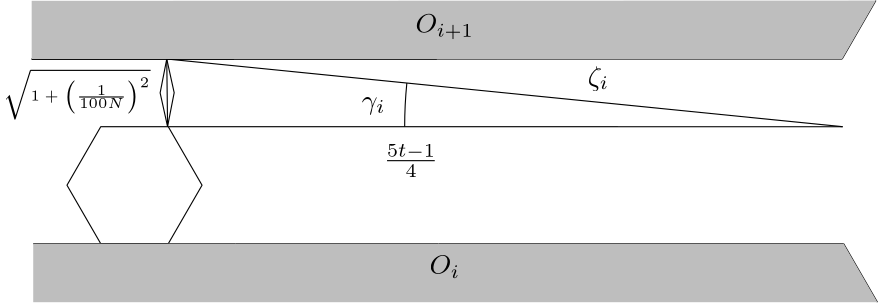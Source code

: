 <?xml version="1.0"?>
<!DOCTYPE ipe SYSTEM "ipe.dtd">
<ipe version="70107" creator="Ipe 7.2.2">
<info created="D:20160507153210" modified="D:20160716170440"/>
<ipestyle name="basic">
<symbol name="arrow/arc(spx)">
<path stroke="sym-stroke" fill="sym-stroke" pen="sym-pen">
0 0 m
-1 0.333 l
-1 -0.333 l
h
</path>
</symbol>
<symbol name="arrow/farc(spx)">
<path stroke="sym-stroke" fill="white" pen="sym-pen">
0 0 m
-1 0.333 l
-1 -0.333 l
h
</path>
</symbol>
<symbol name="arrow/ptarc(spx)">
<path stroke="sym-stroke" fill="sym-stroke" pen="sym-pen">
0 0 m
-1 0.333 l
-0.8 0 l
-1 -0.333 l
h
</path>
</symbol>
<symbol name="arrow/fptarc(spx)">
<path stroke="sym-stroke" fill="white" pen="sym-pen">
0 0 m
-1 0.333 l
-0.8 0 l
-1 -0.333 l
h
</path>
</symbol>
<symbol name="mark/circle(sx)" transformations="translations">
<path fill="sym-stroke">
0.6 0 0 0.6 0 0 e
0.4 0 0 0.4 0 0 e
</path>
</symbol>
<symbol name="mark/disk(sx)" transformations="translations">
<path fill="sym-stroke">
0.6 0 0 0.6 0 0 e
</path>
</symbol>
<symbol name="mark/fdisk(sfx)" transformations="translations">
<group>
<path fill="sym-fill">
0.5 0 0 0.5 0 0 e
</path>
<path fill="sym-stroke" fillrule="eofill">
0.6 0 0 0.6 0 0 e
0.4 0 0 0.4 0 0 e
</path>
</group>
</symbol>
<symbol name="mark/box(sx)" transformations="translations">
<path fill="sym-stroke" fillrule="eofill">
-0.6 -0.6 m
0.6 -0.6 l
0.6 0.6 l
-0.6 0.6 l
h
-0.4 -0.4 m
0.4 -0.4 l
0.4 0.4 l
-0.4 0.4 l
h
</path>
</symbol>
<symbol name="mark/square(sx)" transformations="translations">
<path fill="sym-stroke">
-0.6 -0.6 m
0.6 -0.6 l
0.6 0.6 l
-0.6 0.6 l
h
</path>
</symbol>
<symbol name="mark/fsquare(sfx)" transformations="translations">
<group>
<path fill="sym-fill">
-0.5 -0.5 m
0.5 -0.5 l
0.5 0.5 l
-0.5 0.5 l
h
</path>
<path fill="sym-stroke" fillrule="eofill">
-0.6 -0.6 m
0.6 -0.6 l
0.6 0.6 l
-0.6 0.6 l
h
-0.4 -0.4 m
0.4 -0.4 l
0.4 0.4 l
-0.4 0.4 l
h
</path>
</group>
</symbol>
<symbol name="mark/cross(sx)" transformations="translations">
<group>
<path fill="sym-stroke">
-0.43 -0.57 m
0.57 0.43 l
0.43 0.57 l
-0.57 -0.43 l
h
</path>
<path fill="sym-stroke">
-0.43 0.57 m
0.57 -0.43 l
0.43 -0.57 l
-0.57 0.43 l
h
</path>
</group>
</symbol>
<symbol name="arrow/fnormal(spx)">
<path stroke="sym-stroke" fill="white" pen="sym-pen">
0 0 m
-1 0.333 l
-1 -0.333 l
h
</path>
</symbol>
<symbol name="arrow/pointed(spx)">
<path stroke="sym-stroke" fill="sym-stroke" pen="sym-pen">
0 0 m
-1 0.333 l
-0.8 0 l
-1 -0.333 l
h
</path>
</symbol>
<symbol name="arrow/fpointed(spx)">
<path stroke="sym-stroke" fill="white" pen="sym-pen">
0 0 m
-1 0.333 l
-0.8 0 l
-1 -0.333 l
h
</path>
</symbol>
<symbol name="arrow/linear(spx)">
<path stroke="sym-stroke" pen="sym-pen">
-1 0.333 m
0 0 l
-1 -0.333 l
</path>
</symbol>
<symbol name="arrow/fdouble(spx)">
<path stroke="sym-stroke" fill="white" pen="sym-pen">
0 0 m
-1 0.333 l
-1 -0.333 l
h
-1 0 m
-2 0.333 l
-2 -0.333 l
h
</path>
</symbol>
<symbol name="arrow/double(spx)">
<path stroke="sym-stroke" fill="sym-stroke" pen="sym-pen">
0 0 m
-1 0.333 l
-1 -0.333 l
h
-1 0 m
-2 0.333 l
-2 -0.333 l
h
</path>
</symbol>
<pen name="heavier" value="0.8"/>
<pen name="fat" value="1.2"/>
<pen name="ultrafat" value="2"/>
<symbolsize name="large" value="5"/>
<symbolsize name="small" value="2"/>
<symbolsize name="tiny" value="1.1"/>
<arrowsize name="large" value="10"/>
<arrowsize name="small" value="5"/>
<arrowsize name="tiny" value="3"/>
<color name="red" value="1 0 0"/>
<color name="green" value="0 1 0"/>
<color name="blue" value="0 0 1"/>
<color name="yellow" value="1 1 0"/>
<color name="orange" value="1 0.647 0"/>
<color name="gold" value="1 0.843 0"/>
<color name="purple" value="0.627 0.125 0.941"/>
<color name="gray" value="0.745"/>
<color name="brown" value="0.647 0.165 0.165"/>
<color name="navy" value="0 0 0.502"/>
<color name="pink" value="1 0.753 0.796"/>
<color name="seagreen" value="0.18 0.545 0.341"/>
<color name="turquoise" value="0.251 0.878 0.816"/>
<color name="violet" value="0.933 0.51 0.933"/>
<color name="darkblue" value="0 0 0.545"/>
<color name="darkcyan" value="0 0.545 0.545"/>
<color name="darkgray" value="0.663"/>
<color name="darkgreen" value="0 0.392 0"/>
<color name="darkmagenta" value="0.545 0 0.545"/>
<color name="darkorange" value="1 0.549 0"/>
<color name="darkred" value="0.545 0 0"/>
<color name="lightblue" value="0.678 0.847 0.902"/>
<color name="lightcyan" value="0.878 1 1"/>
<color name="lightgray" value="0.827"/>
<color name="lightgreen" value="0.565 0.933 0.565"/>
<color name="lightyellow" value="1 1 0.878"/>
<dashstyle name="dashed" value="[4] 0"/>
<dashstyle name="dotted" value="[1 3] 0"/>
<dashstyle name="dash dotted" value="[4 2 1 2] 0"/>
<dashstyle name="dash dot dotted" value="[4 2 1 2 1 2] 0"/>
<textsize name="large" value="\large"/>
<textsize name="Large" value="\Large"/>
<textsize name="LARGE" value="\LARGE"/>
<textsize name="huge" value="\huge"/>
<textsize name="Huge" value="\Huge"/>
<textsize name="small" value="\small"/>
<textsize name="footnote" value="\footnotesize"/>
<textsize name="tiny" value="\tiny"/>
<textstyle name="center" begin="\begin{center}" end="\end{center}"/>
<textstyle name="itemize" begin="\begin{itemize}" end="\end{itemize}"/>
<textstyle name="item" begin="\begin{itemize}\item{}" end="\end{itemize}"/>
<gridsize name="4 pts" value="4"/>
<gridsize name="8 pts (~3 mm)" value="8"/>
<gridsize name="16 pts (~6 mm)" value="16"/>
<gridsize name="32 pts (~12 mm)" value="32"/>
<gridsize name="10 pts (~3.5 mm)" value="10"/>
<gridsize name="20 pts (~7 mm)" value="20"/>
<gridsize name="14 pts (~5 mm)" value="14"/>
<gridsize name="28 pts (~10 mm)" value="28"/>
<gridsize name="56 pts (~20 mm)" value="56"/>
<anglesize name="90 deg" value="90"/>
<anglesize name="60 deg" value="60"/>
<anglesize name="45 deg" value="45"/>
<anglesize name="30 deg" value="30"/>
<anglesize name="22.5 deg" value="22.5"/>
<opacity name="10%" value="0.1"/>
<opacity name="30%" value="0.3"/>
<opacity name="50%" value="0.5"/>
<opacity name="75%" value="0.75"/>
<tiling name="falling" angle="-60" step="4" width="1"/>
<tiling name="rising" angle="30" step="4" width="1"/>
</ipestyle>
<ipestyle name="bigpaper">
<layout paper="10000 6000" origin="0 0" frame="10000 6000"/>
<titlestyle pos="10 10" size="LARGE" color="title"  valign="baseline"/>
</ipestyle>
<page>
<layer name="alpha"/>
<view layers="alpha" active="alpha"/>
<path layer="alpha" matrix="1.51962 0 0 1.51962 1741.84 680.488" stroke="black">
336 448 m
328 461.856 l
312 461.856 l
304 448 l
312 434.144 l
328 434.144 l
h
</path>
<path matrix="0.0181304 -1.51951 1.51951 0.0181304 1529.89 1860.23" stroke="black">
304 463.52 m
312 465.183 l
320 463.52 l
312 461.856 l
304 463.52 l
</path>
<path matrix="1.51962 0 0 1.51962 1741.84 680.488" stroke="black">
312 434.144 m
328 434.144 l
</path>
<path matrix="1.51962 0 0 1.51962 1766.15 680.487" stroke="black">
312 434.144 m
328 434.144 l
</path>
<path matrix="1.51962 0 0 1.51962 1765.61 746.966" stroke="black">
312 434.144 m
328 434.144 l
</path>
<path matrix="1.51962 0 0 1.51962 1741.29 746.966" stroke="black">
312 434.144 m
328 434.144 l
</path>
<path matrix="1.51962 0 0 1.51962 1716.98 746.966" stroke="black">
312 434.144 m
328 434.144 l
</path>
<path matrix="1.51962 0 0 1.51962 1717.53 680.488" stroke="black">
312 434.144 m
328 434.144 l
</path>
<path matrix="1.51962 0 0 1.51962 1741.84 680.488" stroke="black">
343.64 477.89 m
295.641 477.891 l
</path>
<path matrix="1.51962 0 0 1.51962 1814.78 680.487" stroke="black">
343.64 477.89 m
295.641 477.891 l
</path>
<path matrix="1.51962 0 0 1.51962 1815.33 614.009" stroke="black">
343.64 477.89 m
295.641 477.891 l
</path>
<path matrix="1.51962 0 0 1.51962 1741.84 680.488" stroke="black">
295.641 477.891 m
391.639 477.891 l
</path>
<path matrix="1.51962 0 0 1.51962 1887.72 680.488" stroke="black">
295.641 477.891 m
391.639 477.891 l
</path>
<path matrix="1.51962 0 0 1.51962 1888.27 614.007" stroke="black">
295.641 477.891 m
391.639 477.891 l
</path>
<path matrix="1.51962 0 0 1.51962 1741.84 680.488" stroke="black">
487.769 461.855 m
327.641 477.891 l
</path>
<path matrix="1.51962 0 0 1.51962 1741.84 680.488" stroke="black">
328 461.856 m
487.769 461.855 l
</path>
<path matrix="1.51962 0 0 1.51962 1741.84 680.488" stroke="black">
384 461.856 m
103.769 0 0 -103.769 487.769 461.855 384.516 472.195 a
</path>
<text matrix="1.51962 0 0 1.51962 1739.39 674.813" transformations="translations" pos="375.465 469.801" stroke="black" type="label" width="8.475" height="4.297" depth="1.93" valign="baseline">$\gamma_i$</text>
<text matrix="1.51962 0 0 1.51962 1747.27 653.698" transformations="translations" pos="375.465 469.801" stroke="black" type="label" width="19.57" height="8.422" depth="3.43" valign="baseline">$\frac{5t-1}{4}$</text>
<path matrix="1.51962 0 0 1.51962 1741.84 680.488" stroke="black">
327.64 477.89 m
327.831 461.891 l
</path>
<text matrix="1 0 0 1 1805.23 921.992" transformations="translations" pos="375.465 469.801" stroke="black" type="label" width="53.216" height="11.431" depth="6.9" valign="baseline" size="tiny">$\sqrt{1+\left(\frac{1}{100N}\right)^2}$</text>
<text matrix="1.51962 0 0 1.51962 1820.69 683.377" transformations="translations" pos="375.465 469.801" stroke="black" type="label" width="7.676" height="6.926" depth="1.93" valign="baseline">$\zeta_i$</text>
<path matrix="-0.75981 1.31603 1.31603 0.75981 2161.28 578.695" stroke="black">
312 434.144 m
328 434.144 l
</path>
<path matrix="-0.75981 -1.31603 1.31603 -0.75981 2160.73 2168.22" stroke="black">
312 434.144 m
328 434.144 l
</path>
<text transformations="translations" pos="2334.35 1329.27" stroke="black" type="label" width="10.916" height="6.812" depth="1.49" valign="baseline">$O_i$</text>
<text matrix="1 0 0 1 -5.04068 86.9284" transformations="translations" pos="2334.35 1329.27" stroke="black" type="label" width="21.003" height="6.812" depth="2.32" valign="baseline">$O_{i+1}$</text>
<path fill="gray">
2482.86 1406.7 m
2495.02 1427.75 l
2191.1 1427.66 l
2191.1 1406.7 l
</path>
<text matrix="1 0 0 1 -5.03796 86.924" transformations="translations" pos="2334.35 1329.27" stroke="black" type="label" width="21.003" height="6.812" depth="2.32" valign="baseline">$O_{i+1}$</text>
<path fill="gray">
2495.57 1319.16 m
2483.41 1340.22 l
2191.65 1340.22 l
2191.65 1319.16 l
2495.57 1319.16 l
</path>
<text matrix="1 0 0 1 -0.00411177 0.00129942" transformations="translations" pos="2334.35 1329.27" stroke="black" type="label" width="10.916" height="6.812" depth="1.49" valign="baseline">$O_i$</text>
</page>
</ipe>
